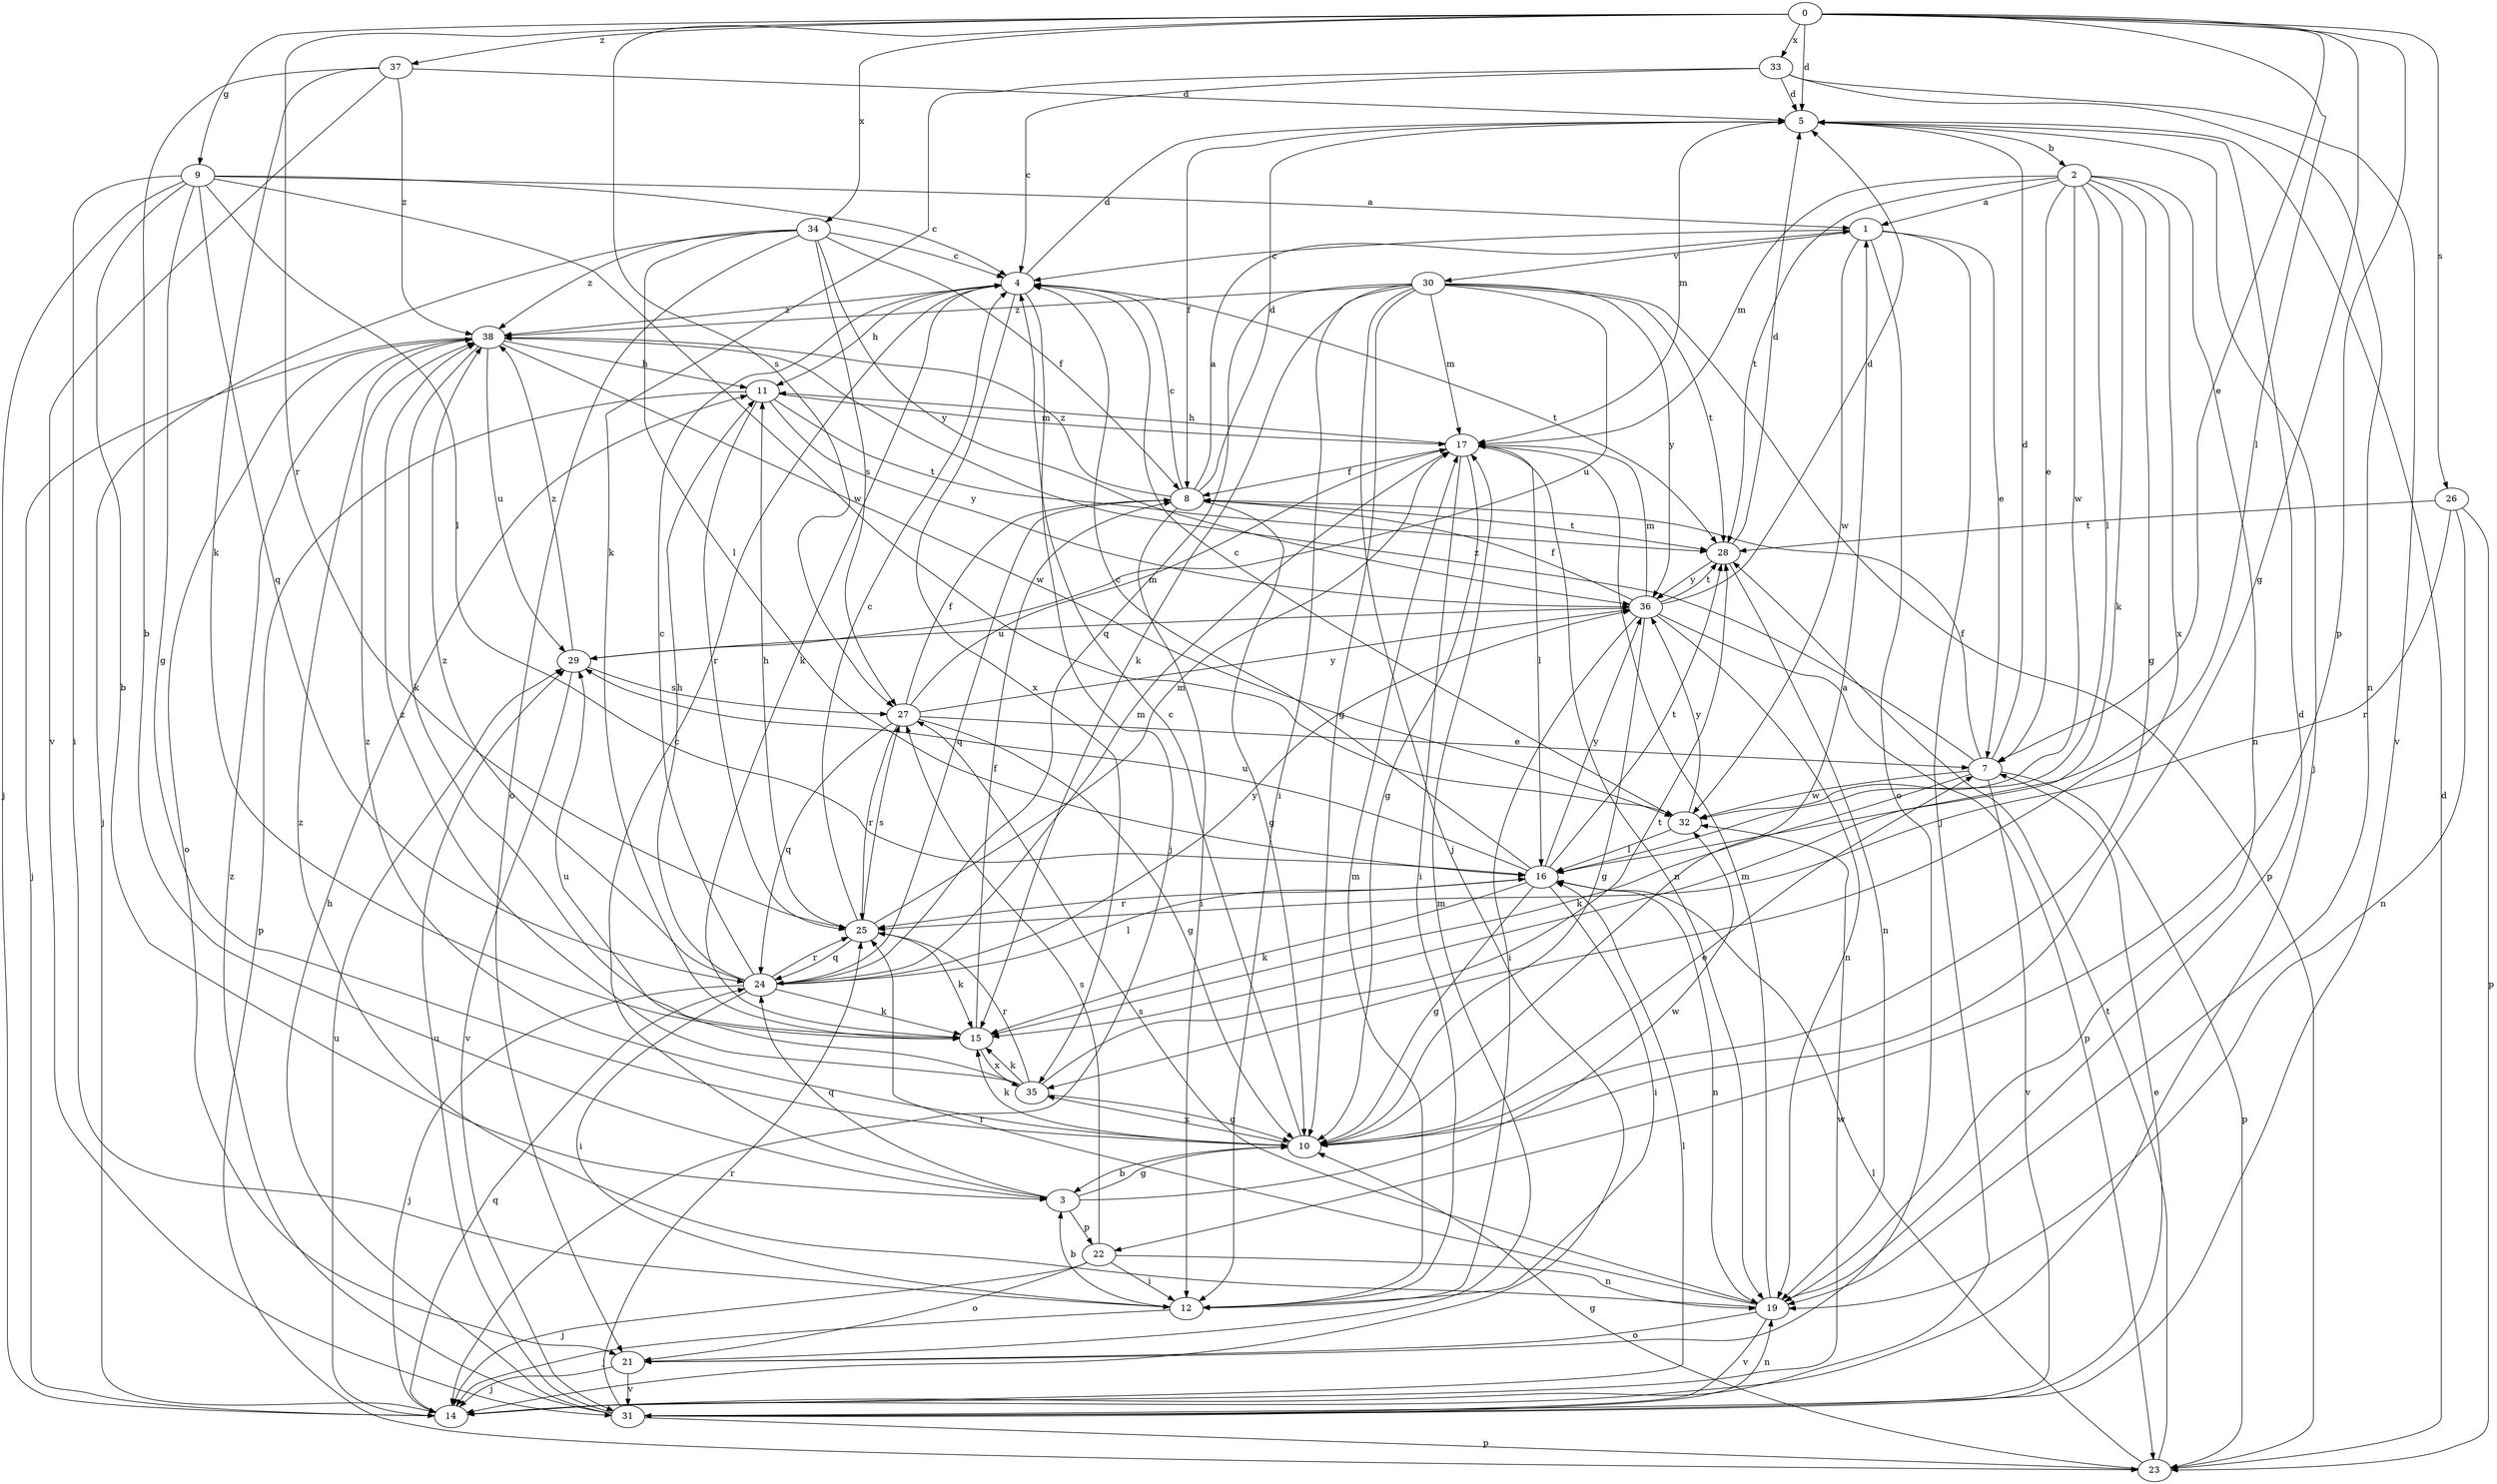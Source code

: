 strict digraph  {
0;
1;
2;
3;
4;
5;
7;
8;
9;
10;
11;
12;
14;
15;
16;
17;
19;
21;
22;
23;
24;
25;
26;
27;
28;
29;
30;
31;
32;
33;
34;
35;
36;
37;
38;
0 -> 5  [label=d];
0 -> 7  [label=e];
0 -> 9  [label=g];
0 -> 10  [label=g];
0 -> 16  [label=l];
0 -> 22  [label=p];
0 -> 25  [label=r];
0 -> 26  [label=s];
0 -> 27  [label=s];
0 -> 33  [label=x];
0 -> 34  [label=x];
0 -> 37  [label=z];
1 -> 4  [label=c];
1 -> 7  [label=e];
1 -> 14  [label=j];
1 -> 21  [label=o];
1 -> 30  [label=v];
1 -> 32  [label=w];
2 -> 1  [label=a];
2 -> 7  [label=e];
2 -> 10  [label=g];
2 -> 15  [label=k];
2 -> 16  [label=l];
2 -> 17  [label=m];
2 -> 19  [label=n];
2 -> 28  [label=t];
2 -> 32  [label=w];
2 -> 35  [label=x];
3 -> 4  [label=c];
3 -> 10  [label=g];
3 -> 22  [label=p];
3 -> 24  [label=q];
3 -> 32  [label=w];
4 -> 5  [label=d];
4 -> 11  [label=h];
4 -> 14  [label=j];
4 -> 15  [label=k];
4 -> 28  [label=t];
4 -> 35  [label=x];
4 -> 38  [label=z];
5 -> 2  [label=b];
5 -> 8  [label=f];
5 -> 14  [label=j];
5 -> 17  [label=m];
7 -> 5  [label=d];
7 -> 8  [label=f];
7 -> 15  [label=k];
7 -> 23  [label=p];
7 -> 31  [label=v];
7 -> 32  [label=w];
7 -> 38  [label=z];
8 -> 1  [label=a];
8 -> 4  [label=c];
8 -> 5  [label=d];
8 -> 10  [label=g];
8 -> 12  [label=i];
8 -> 24  [label=q];
8 -> 28  [label=t];
8 -> 38  [label=z];
9 -> 1  [label=a];
9 -> 3  [label=b];
9 -> 4  [label=c];
9 -> 10  [label=g];
9 -> 12  [label=i];
9 -> 14  [label=j];
9 -> 16  [label=l];
9 -> 24  [label=q];
9 -> 32  [label=w];
10 -> 1  [label=a];
10 -> 3  [label=b];
10 -> 4  [label=c];
10 -> 7  [label=e];
10 -> 15  [label=k];
10 -> 35  [label=x];
10 -> 38  [label=z];
11 -> 17  [label=m];
11 -> 23  [label=p];
11 -> 25  [label=r];
11 -> 28  [label=t];
11 -> 36  [label=y];
12 -> 3  [label=b];
12 -> 14  [label=j];
12 -> 17  [label=m];
14 -> 16  [label=l];
14 -> 24  [label=q];
14 -> 29  [label=u];
14 -> 32  [label=w];
15 -> 8  [label=f];
15 -> 35  [label=x];
16 -> 4  [label=c];
16 -> 10  [label=g];
16 -> 12  [label=i];
16 -> 15  [label=k];
16 -> 19  [label=n];
16 -> 25  [label=r];
16 -> 28  [label=t];
16 -> 29  [label=u];
16 -> 36  [label=y];
17 -> 8  [label=f];
17 -> 10  [label=g];
17 -> 11  [label=h];
17 -> 12  [label=i];
17 -> 16  [label=l];
17 -> 19  [label=n];
19 -> 5  [label=d];
19 -> 17  [label=m];
19 -> 21  [label=o];
19 -> 25  [label=r];
19 -> 27  [label=s];
19 -> 31  [label=v];
19 -> 38  [label=z];
21 -> 14  [label=j];
21 -> 17  [label=m];
21 -> 31  [label=v];
22 -> 12  [label=i];
22 -> 14  [label=j];
22 -> 19  [label=n];
22 -> 21  [label=o];
22 -> 27  [label=s];
23 -> 5  [label=d];
23 -> 10  [label=g];
23 -> 16  [label=l];
23 -> 28  [label=t];
24 -> 4  [label=c];
24 -> 11  [label=h];
24 -> 12  [label=i];
24 -> 14  [label=j];
24 -> 15  [label=k];
24 -> 16  [label=l];
24 -> 17  [label=m];
24 -> 25  [label=r];
24 -> 36  [label=y];
24 -> 38  [label=z];
25 -> 4  [label=c];
25 -> 11  [label=h];
25 -> 15  [label=k];
25 -> 17  [label=m];
25 -> 24  [label=q];
25 -> 27  [label=s];
26 -> 19  [label=n];
26 -> 23  [label=p];
26 -> 25  [label=r];
26 -> 28  [label=t];
27 -> 7  [label=e];
27 -> 8  [label=f];
27 -> 10  [label=g];
27 -> 17  [label=m];
27 -> 24  [label=q];
27 -> 25  [label=r];
27 -> 36  [label=y];
28 -> 5  [label=d];
28 -> 19  [label=n];
28 -> 36  [label=y];
29 -> 27  [label=s];
29 -> 31  [label=v];
29 -> 38  [label=z];
30 -> 10  [label=g];
30 -> 12  [label=i];
30 -> 14  [label=j];
30 -> 15  [label=k];
30 -> 17  [label=m];
30 -> 23  [label=p];
30 -> 24  [label=q];
30 -> 28  [label=t];
30 -> 29  [label=u];
30 -> 36  [label=y];
30 -> 38  [label=z];
31 -> 7  [label=e];
31 -> 11  [label=h];
31 -> 19  [label=n];
31 -> 23  [label=p];
31 -> 25  [label=r];
31 -> 29  [label=u];
31 -> 38  [label=z];
32 -> 4  [label=c];
32 -> 16  [label=l];
32 -> 36  [label=y];
33 -> 4  [label=c];
33 -> 5  [label=d];
33 -> 15  [label=k];
33 -> 19  [label=n];
33 -> 31  [label=v];
34 -> 4  [label=c];
34 -> 8  [label=f];
34 -> 14  [label=j];
34 -> 16  [label=l];
34 -> 21  [label=o];
34 -> 27  [label=s];
34 -> 36  [label=y];
34 -> 38  [label=z];
35 -> 10  [label=g];
35 -> 15  [label=k];
35 -> 25  [label=r];
35 -> 28  [label=t];
35 -> 29  [label=u];
35 -> 38  [label=z];
36 -> 5  [label=d];
36 -> 8  [label=f];
36 -> 10  [label=g];
36 -> 12  [label=i];
36 -> 17  [label=m];
36 -> 19  [label=n];
36 -> 23  [label=p];
36 -> 28  [label=t];
36 -> 29  [label=u];
37 -> 3  [label=b];
37 -> 5  [label=d];
37 -> 15  [label=k];
37 -> 31  [label=v];
37 -> 38  [label=z];
38 -> 11  [label=h];
38 -> 14  [label=j];
38 -> 15  [label=k];
38 -> 21  [label=o];
38 -> 29  [label=u];
38 -> 32  [label=w];
}
